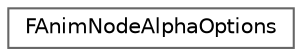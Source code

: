 digraph "Graphical Class Hierarchy"
{
 // INTERACTIVE_SVG=YES
 // LATEX_PDF_SIZE
  bgcolor="transparent";
  edge [fontname=Helvetica,fontsize=10,labelfontname=Helvetica,labelfontsize=10];
  node [fontname=Helvetica,fontsize=10,shape=box,height=0.2,width=0.4];
  rankdir="LR";
  Node0 [id="Node000000",label="FAnimNodeAlphaOptions",height=0.2,width=0.4,color="grey40", fillcolor="white", style="filled",URL="$d2/d67/structFAnimNodeAlphaOptions.html",tooltip=" "];
}
